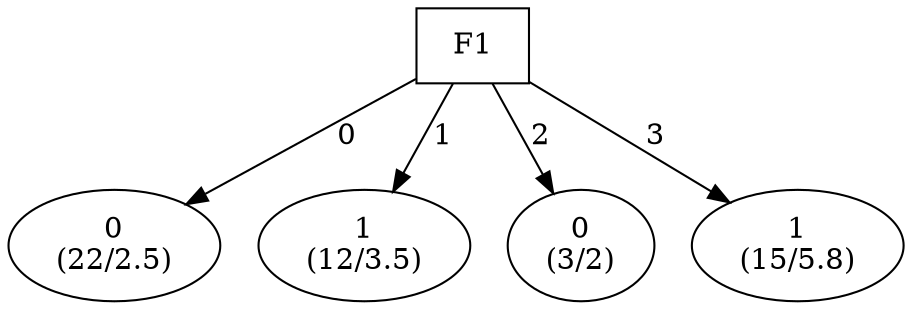 digraph YaDT {
n0 [ shape=box, label="F1\n"]
n0 -> n1 [label="0"]
n1 [ shape=ellipse, label="0\n(22/2.5)"]
n0 -> n2 [label="1"]
n2 [ shape=ellipse, label="1\n(12/3.5)"]
n0 -> n3 [label="2"]
n3 [ shape=ellipse, label="0\n(3/2)"]
n0 -> n4 [label="3"]
n4 [ shape=ellipse, label="1\n(15/5.8)"]
}
